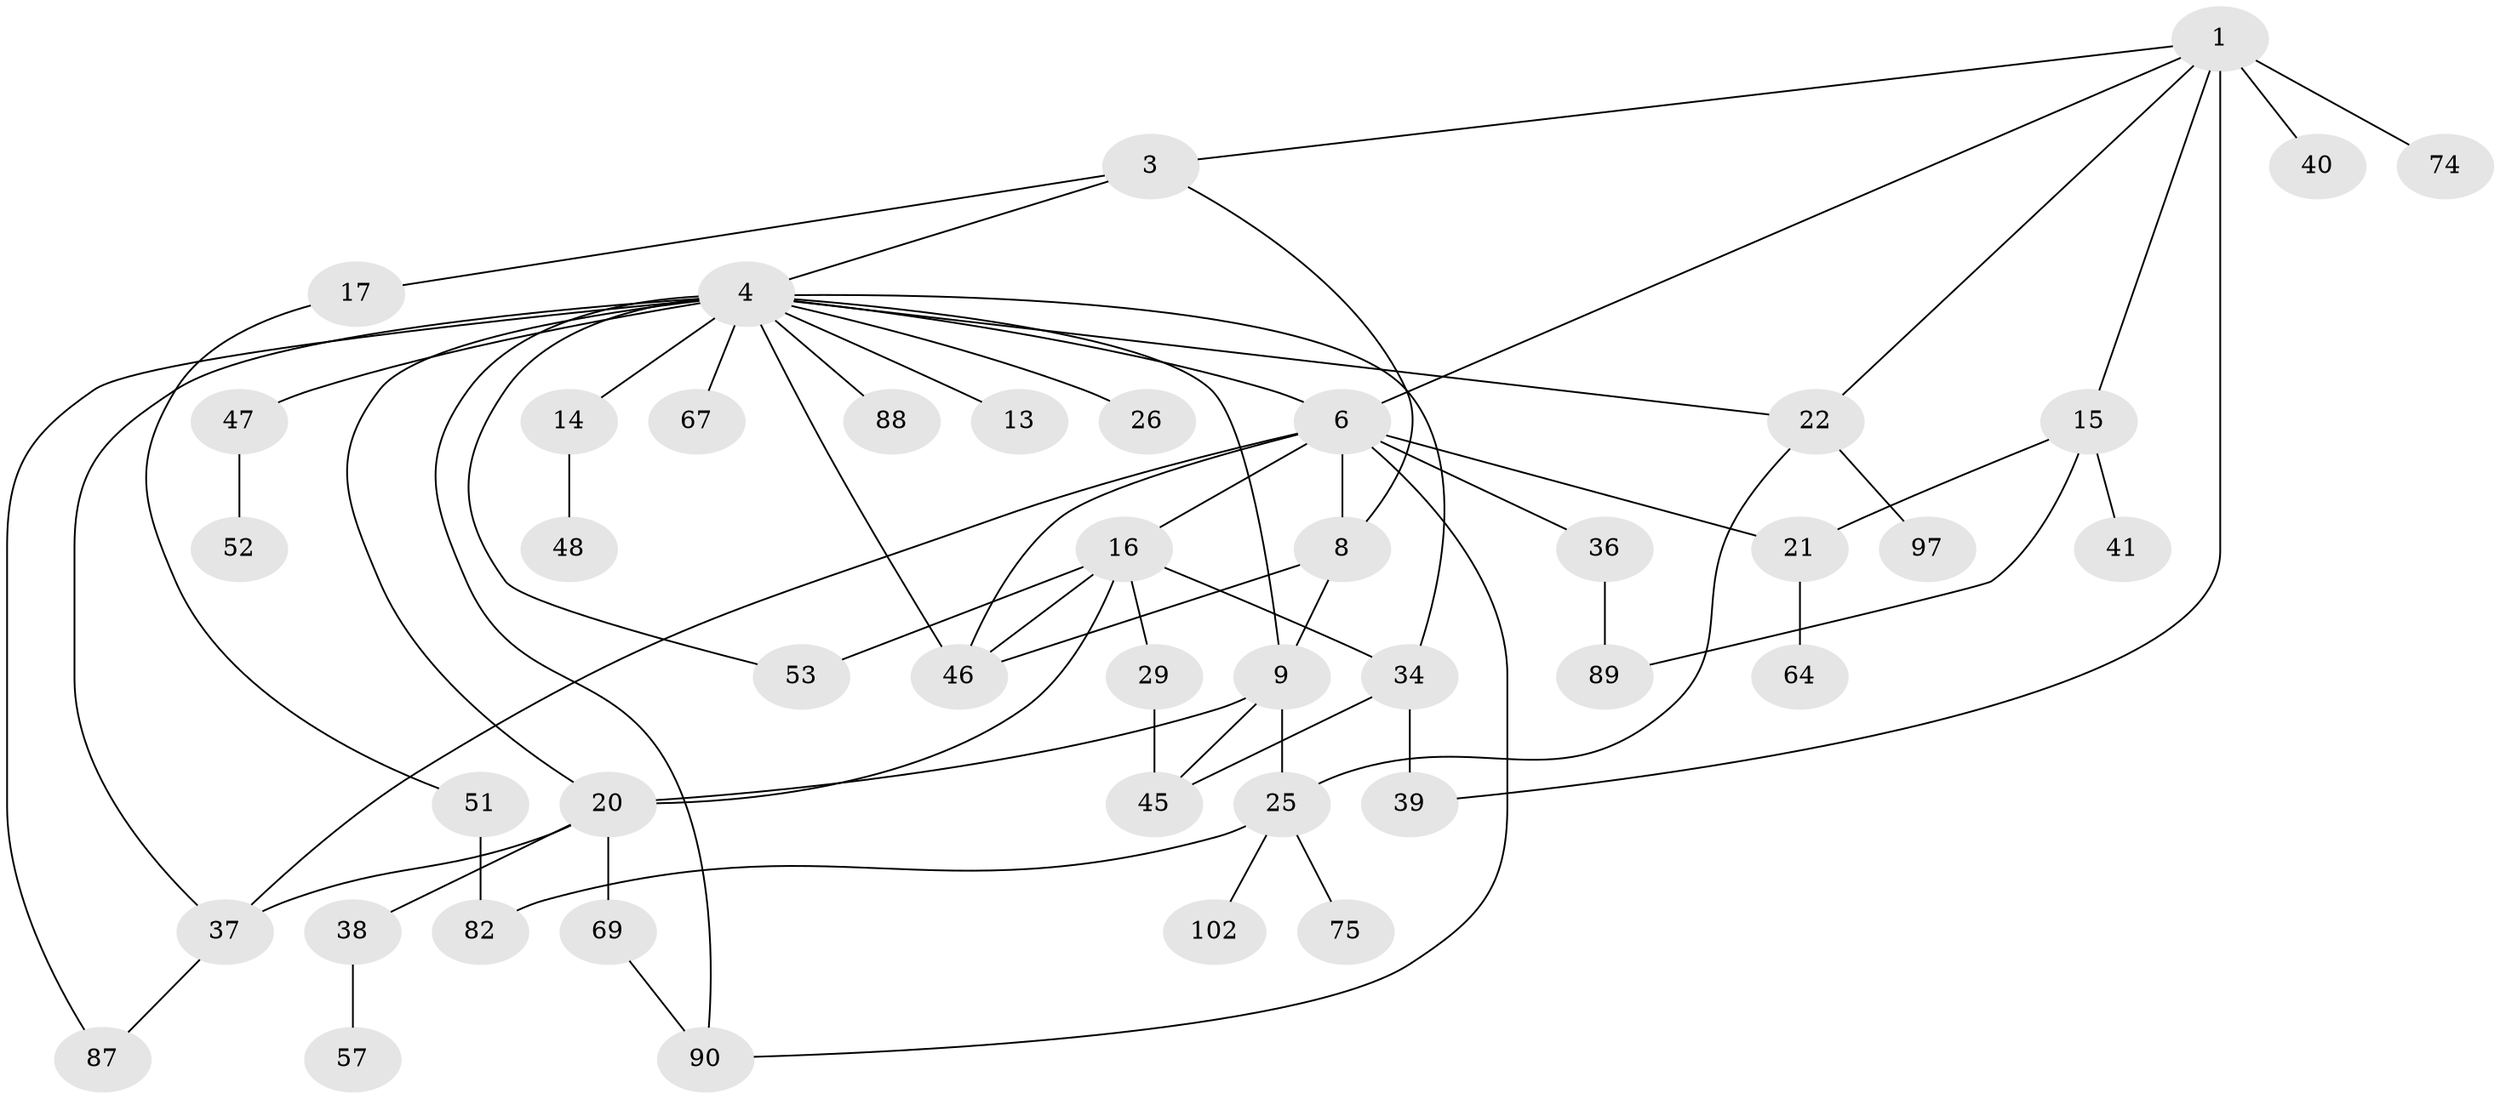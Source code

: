 // original degree distribution, {4: 0.13513513513513514, 6: 0.04504504504504504, 7: 0.009009009009009009, 5: 0.04504504504504504, 2: 0.35135135135135137, 3: 0.13513513513513514, 1: 0.27927927927927926}
// Generated by graph-tools (version 1.1) at 2025/17/03/04/25 18:17:00]
// undirected, 44 vertices, 66 edges
graph export_dot {
graph [start="1"]
  node [color=gray90,style=filled];
  1 [super="+2+63"];
  3;
  4 [super="+61+31+5"];
  6 [super="+86+50+24+58"];
  8 [super="+11"];
  9 [super="+27+59"];
  13 [super="+19"];
  14 [super="+98"];
  15;
  16 [super="+18+23"];
  17 [super="+79"];
  20 [super="+28"];
  21;
  22 [super="+42+76"];
  25 [super="+83+44+43"];
  26 [super="+96"];
  29 [super="+66"];
  34;
  36 [super="+68+65"];
  37 [super="+92"];
  38;
  39 [super="+94"];
  40 [super="+85"];
  41;
  45 [super="+81+84"];
  46 [super="+49+73"];
  47;
  48;
  51 [super="+62"];
  52;
  53 [super="+56"];
  57;
  64;
  67;
  69 [super="+91"];
  74 [super="+77+101"];
  75;
  82;
  87;
  88;
  89 [super="+108"];
  90 [super="+99"];
  97;
  102;
  1 -- 6;
  1 -- 39 [weight=2];
  1 -- 3;
  1 -- 22;
  1 -- 40;
  1 -- 15;
  1 -- 74 [weight=2];
  3 -- 4;
  3 -- 8;
  3 -- 17;
  4 -- 13;
  4 -- 26;
  4 -- 87;
  4 -- 34;
  4 -- 67;
  4 -- 37;
  4 -- 6;
  4 -- 9;
  4 -- 14 [weight=2];
  4 -- 46;
  4 -- 47;
  4 -- 20;
  4 -- 53;
  4 -- 22;
  4 -- 88;
  4 -- 90;
  6 -- 16;
  6 -- 36;
  6 -- 8;
  6 -- 46 [weight=2];
  6 -- 90;
  6 -- 21;
  6 -- 37;
  8 -- 9;
  8 -- 46;
  9 -- 25;
  9 -- 45;
  9 -- 20;
  14 -- 48;
  15 -- 21;
  15 -- 41;
  15 -- 89;
  16 -- 34;
  16 -- 20;
  16 -- 53;
  16 -- 29;
  16 -- 46;
  17 -- 51;
  20 -- 37 [weight=2];
  20 -- 69;
  20 -- 38;
  21 -- 64;
  22 -- 25;
  22 -- 97;
  25 -- 102;
  25 -- 75;
  25 -- 82;
  29 -- 45;
  34 -- 39;
  34 -- 45;
  36 -- 89;
  37 -- 87;
  38 -- 57;
  47 -- 52;
  51 -- 82;
  69 -- 90;
}
